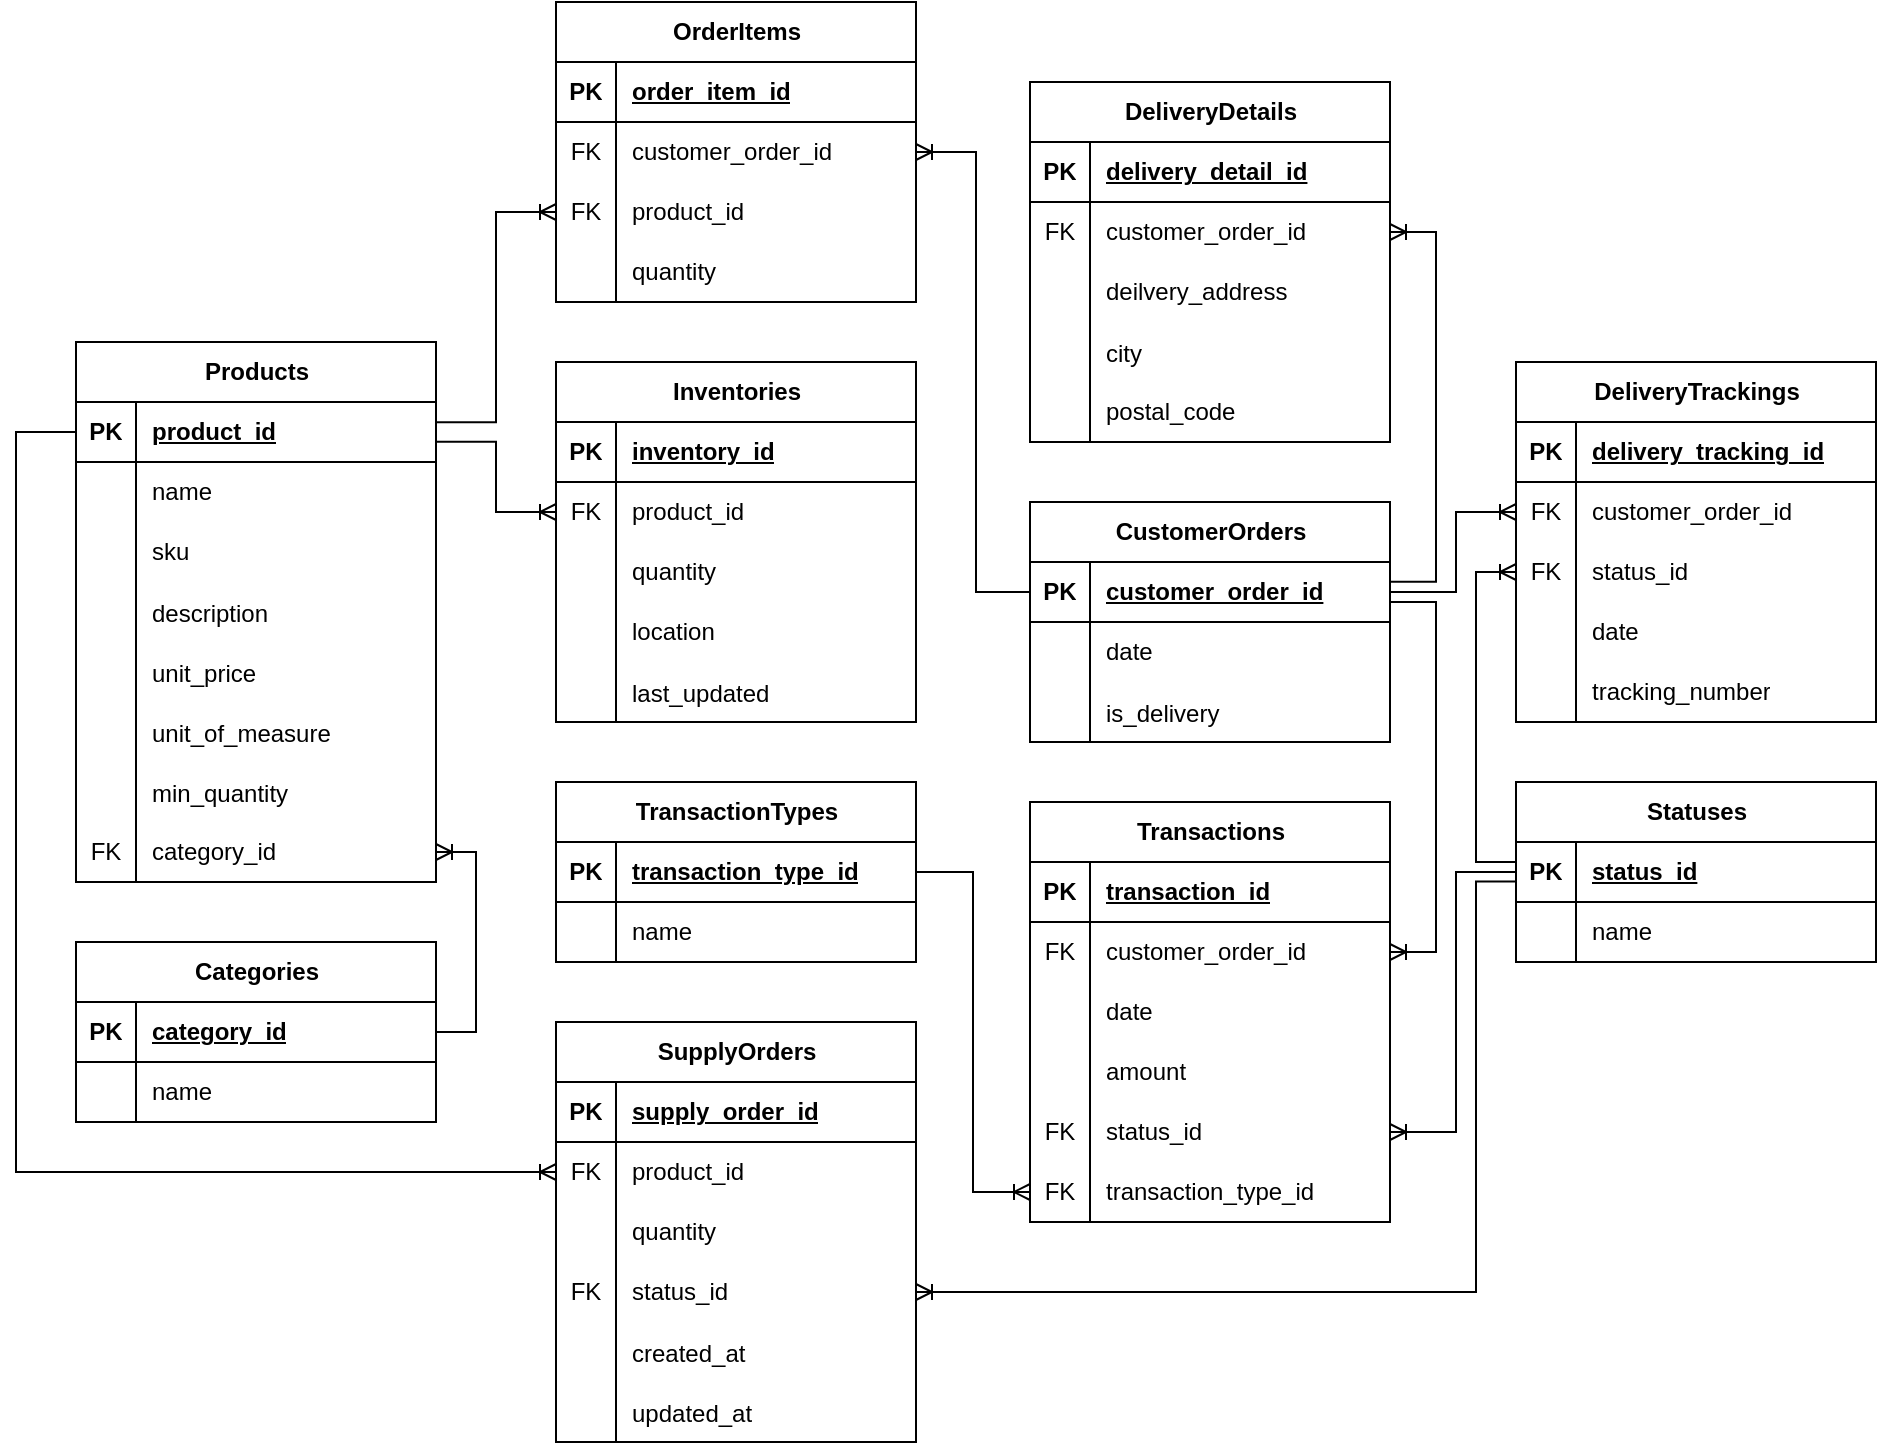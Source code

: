 <mxfile version="24.8.6">
  <diagram name="Страница — 1" id="7Pe5OWd_ct4AButVyzXK">
    <mxGraphModel dx="1674" dy="746" grid="1" gridSize="10" guides="1" tooltips="1" connect="1" arrows="1" fold="1" page="1" pageScale="1" pageWidth="827" pageHeight="1169" math="0" shadow="0">
      <root>
        <mxCell id="0" />
        <mxCell id="1" parent="0" />
        <mxCell id="EuLSuAT7Ra3Qy26YvNXw-1" value="CustomerOrders" style="shape=table;startSize=30;container=1;collapsible=1;childLayout=tableLayout;fixedRows=1;rowLines=0;fontStyle=1;align=center;resizeLast=1;html=1;" vertex="1" parent="1">
          <mxGeometry x="827" y="290" width="180" height="120" as="geometry" />
        </mxCell>
        <mxCell id="EuLSuAT7Ra3Qy26YvNXw-2" value="" style="shape=tableRow;horizontal=0;startSize=0;swimlaneHead=0;swimlaneBody=0;fillColor=none;collapsible=0;dropTarget=0;points=[[0,0.5],[1,0.5]];portConstraint=eastwest;top=0;left=0;right=0;bottom=1;" vertex="1" parent="EuLSuAT7Ra3Qy26YvNXw-1">
          <mxGeometry y="30" width="180" height="30" as="geometry" />
        </mxCell>
        <mxCell id="EuLSuAT7Ra3Qy26YvNXw-3" value="PK" style="shape=partialRectangle;connectable=0;fillColor=none;top=0;left=0;bottom=0;right=0;fontStyle=1;overflow=hidden;whiteSpace=wrap;html=1;" vertex="1" parent="EuLSuAT7Ra3Qy26YvNXw-2">
          <mxGeometry width="30" height="30" as="geometry">
            <mxRectangle width="30" height="30" as="alternateBounds" />
          </mxGeometry>
        </mxCell>
        <mxCell id="EuLSuAT7Ra3Qy26YvNXw-4" value="customer_order_id" style="shape=partialRectangle;connectable=0;fillColor=none;top=0;left=0;bottom=0;right=0;align=left;spacingLeft=6;fontStyle=5;overflow=hidden;whiteSpace=wrap;html=1;" vertex="1" parent="EuLSuAT7Ra3Qy26YvNXw-2">
          <mxGeometry x="30" width="150" height="30" as="geometry">
            <mxRectangle width="150" height="30" as="alternateBounds" />
          </mxGeometry>
        </mxCell>
        <mxCell id="EuLSuAT7Ra3Qy26YvNXw-5" value="" style="shape=tableRow;horizontal=0;startSize=0;swimlaneHead=0;swimlaneBody=0;fillColor=none;collapsible=0;dropTarget=0;points=[[0,0.5],[1,0.5]];portConstraint=eastwest;top=0;left=0;right=0;bottom=0;" vertex="1" parent="EuLSuAT7Ra3Qy26YvNXw-1">
          <mxGeometry y="60" width="180" height="30" as="geometry" />
        </mxCell>
        <mxCell id="EuLSuAT7Ra3Qy26YvNXw-6" value="" style="shape=partialRectangle;connectable=0;fillColor=none;top=0;left=0;bottom=0;right=0;editable=1;overflow=hidden;whiteSpace=wrap;html=1;" vertex="1" parent="EuLSuAT7Ra3Qy26YvNXw-5">
          <mxGeometry width="30" height="30" as="geometry">
            <mxRectangle width="30" height="30" as="alternateBounds" />
          </mxGeometry>
        </mxCell>
        <mxCell id="EuLSuAT7Ra3Qy26YvNXw-7" value="date" style="shape=partialRectangle;connectable=0;fillColor=none;top=0;left=0;bottom=0;right=0;align=left;spacingLeft=6;overflow=hidden;whiteSpace=wrap;html=1;" vertex="1" parent="EuLSuAT7Ra3Qy26YvNXw-5">
          <mxGeometry x="30" width="150" height="30" as="geometry">
            <mxRectangle width="150" height="30" as="alternateBounds" />
          </mxGeometry>
        </mxCell>
        <mxCell id="EuLSuAT7Ra3Qy26YvNXw-8" value="" style="shape=tableRow;horizontal=0;startSize=0;swimlaneHead=0;swimlaneBody=0;fillColor=none;collapsible=0;dropTarget=0;points=[[0,0.5],[1,0.5]];portConstraint=eastwest;top=0;left=0;right=0;bottom=0;" vertex="1" parent="EuLSuAT7Ra3Qy26YvNXw-1">
          <mxGeometry y="90" width="180" height="30" as="geometry" />
        </mxCell>
        <mxCell id="EuLSuAT7Ra3Qy26YvNXw-9" value="" style="shape=partialRectangle;connectable=0;fillColor=none;top=0;left=0;bottom=0;right=0;editable=1;overflow=hidden;" vertex="1" parent="EuLSuAT7Ra3Qy26YvNXw-8">
          <mxGeometry width="30" height="30" as="geometry">
            <mxRectangle width="30" height="30" as="alternateBounds" />
          </mxGeometry>
        </mxCell>
        <mxCell id="EuLSuAT7Ra3Qy26YvNXw-10" value="is_delivery" style="shape=partialRectangle;connectable=0;fillColor=none;top=0;left=0;bottom=0;right=0;align=left;spacingLeft=6;overflow=hidden;" vertex="1" parent="EuLSuAT7Ra3Qy26YvNXw-8">
          <mxGeometry x="30" width="150" height="30" as="geometry">
            <mxRectangle width="150" height="30" as="alternateBounds" />
          </mxGeometry>
        </mxCell>
        <mxCell id="EuLSuAT7Ra3Qy26YvNXw-11" value="OrderItems" style="shape=table;startSize=30;container=1;collapsible=1;childLayout=tableLayout;fixedRows=1;rowLines=0;fontStyle=1;align=center;resizeLast=1;html=1;" vertex="1" parent="1">
          <mxGeometry x="590" y="40" width="180" height="150" as="geometry" />
        </mxCell>
        <mxCell id="EuLSuAT7Ra3Qy26YvNXw-12" value="" style="shape=tableRow;horizontal=0;startSize=0;swimlaneHead=0;swimlaneBody=0;fillColor=none;collapsible=0;dropTarget=0;points=[[0,0.5],[1,0.5]];portConstraint=eastwest;top=0;left=0;right=0;bottom=1;" vertex="1" parent="EuLSuAT7Ra3Qy26YvNXw-11">
          <mxGeometry y="30" width="180" height="30" as="geometry" />
        </mxCell>
        <mxCell id="EuLSuAT7Ra3Qy26YvNXw-13" value="PK" style="shape=partialRectangle;connectable=0;fillColor=none;top=0;left=0;bottom=0;right=0;fontStyle=1;overflow=hidden;whiteSpace=wrap;html=1;" vertex="1" parent="EuLSuAT7Ra3Qy26YvNXw-12">
          <mxGeometry width="30" height="30" as="geometry">
            <mxRectangle width="30" height="30" as="alternateBounds" />
          </mxGeometry>
        </mxCell>
        <mxCell id="EuLSuAT7Ra3Qy26YvNXw-14" value="order_item_id" style="shape=partialRectangle;connectable=0;fillColor=none;top=0;left=0;bottom=0;right=0;align=left;spacingLeft=6;fontStyle=5;overflow=hidden;whiteSpace=wrap;html=1;" vertex="1" parent="EuLSuAT7Ra3Qy26YvNXw-12">
          <mxGeometry x="30" width="150" height="30" as="geometry">
            <mxRectangle width="150" height="30" as="alternateBounds" />
          </mxGeometry>
        </mxCell>
        <mxCell id="EuLSuAT7Ra3Qy26YvNXw-15" value="" style="shape=tableRow;horizontal=0;startSize=0;swimlaneHead=0;swimlaneBody=0;fillColor=none;collapsible=0;dropTarget=0;points=[[0,0.5],[1,0.5]];portConstraint=eastwest;top=0;left=0;right=0;bottom=0;" vertex="1" parent="EuLSuAT7Ra3Qy26YvNXw-11">
          <mxGeometry y="60" width="180" height="30" as="geometry" />
        </mxCell>
        <mxCell id="EuLSuAT7Ra3Qy26YvNXw-16" value="FK" style="shape=partialRectangle;connectable=0;fillColor=none;top=0;left=0;bottom=0;right=0;fontStyle=0;overflow=hidden;whiteSpace=wrap;html=1;" vertex="1" parent="EuLSuAT7Ra3Qy26YvNXw-15">
          <mxGeometry width="30" height="30" as="geometry">
            <mxRectangle width="30" height="30" as="alternateBounds" />
          </mxGeometry>
        </mxCell>
        <mxCell id="EuLSuAT7Ra3Qy26YvNXw-17" value="customer_order_id" style="shape=partialRectangle;connectable=0;fillColor=none;top=0;left=0;bottom=0;right=0;align=left;spacingLeft=6;fontStyle=0;overflow=hidden;whiteSpace=wrap;html=1;" vertex="1" parent="EuLSuAT7Ra3Qy26YvNXw-15">
          <mxGeometry x="30" width="150" height="30" as="geometry">
            <mxRectangle width="150" height="30" as="alternateBounds" />
          </mxGeometry>
        </mxCell>
        <mxCell id="EuLSuAT7Ra3Qy26YvNXw-18" value="" style="shape=tableRow;horizontal=0;startSize=0;swimlaneHead=0;swimlaneBody=0;fillColor=none;collapsible=0;dropTarget=0;points=[[0,0.5],[1,0.5]];portConstraint=eastwest;top=0;left=0;right=0;bottom=0;" vertex="1" parent="EuLSuAT7Ra3Qy26YvNXw-11">
          <mxGeometry y="90" width="180" height="30" as="geometry" />
        </mxCell>
        <mxCell id="EuLSuAT7Ra3Qy26YvNXw-19" value="FK" style="shape=partialRectangle;connectable=0;fillColor=none;top=0;left=0;bottom=0;right=0;fontStyle=0;overflow=hidden;whiteSpace=wrap;html=1;" vertex="1" parent="EuLSuAT7Ra3Qy26YvNXw-18">
          <mxGeometry width="30" height="30" as="geometry">
            <mxRectangle width="30" height="30" as="alternateBounds" />
          </mxGeometry>
        </mxCell>
        <mxCell id="EuLSuAT7Ra3Qy26YvNXw-20" value="product_id" style="shape=partialRectangle;connectable=0;fillColor=none;top=0;left=0;bottom=0;right=0;align=left;spacingLeft=6;fontStyle=0;overflow=hidden;whiteSpace=wrap;html=1;" vertex="1" parent="EuLSuAT7Ra3Qy26YvNXw-18">
          <mxGeometry x="30" width="150" height="30" as="geometry">
            <mxRectangle width="150" height="30" as="alternateBounds" />
          </mxGeometry>
        </mxCell>
        <mxCell id="EuLSuAT7Ra3Qy26YvNXw-21" value="" style="shape=tableRow;horizontal=0;startSize=0;swimlaneHead=0;swimlaneBody=0;fillColor=none;collapsible=0;dropTarget=0;points=[[0,0.5],[1,0.5]];portConstraint=eastwest;top=0;left=0;right=0;bottom=0;" vertex="1" parent="EuLSuAT7Ra3Qy26YvNXw-11">
          <mxGeometry y="120" width="180" height="30" as="geometry" />
        </mxCell>
        <mxCell id="EuLSuAT7Ra3Qy26YvNXw-22" value="" style="shape=partialRectangle;connectable=0;fillColor=none;top=0;left=0;bottom=0;right=0;editable=1;overflow=hidden;whiteSpace=wrap;html=1;" vertex="1" parent="EuLSuAT7Ra3Qy26YvNXw-21">
          <mxGeometry width="30" height="30" as="geometry">
            <mxRectangle width="30" height="30" as="alternateBounds" />
          </mxGeometry>
        </mxCell>
        <mxCell id="EuLSuAT7Ra3Qy26YvNXw-23" value="quantity" style="shape=partialRectangle;connectable=0;fillColor=none;top=0;left=0;bottom=0;right=0;align=left;spacingLeft=6;overflow=hidden;whiteSpace=wrap;html=1;" vertex="1" parent="EuLSuAT7Ra3Qy26YvNXw-21">
          <mxGeometry x="30" width="150" height="30" as="geometry">
            <mxRectangle width="150" height="30" as="alternateBounds" />
          </mxGeometry>
        </mxCell>
        <mxCell id="EuLSuAT7Ra3Qy26YvNXw-24" value="" style="edgeStyle=orthogonalEdgeStyle;fontSize=12;html=1;endArrow=ERoneToMany;rounded=0;entryX=1;entryY=0.5;entryDx=0;entryDy=0;exitX=0;exitY=0.5;exitDx=0;exitDy=0;" edge="1" parent="1" source="EuLSuAT7Ra3Qy26YvNXw-2" target="EuLSuAT7Ra3Qy26YvNXw-15">
          <mxGeometry width="100" height="100" relative="1" as="geometry">
            <mxPoint x="850" y="430" as="sourcePoint" />
            <mxPoint x="950" y="330" as="targetPoint" />
            <Array as="points">
              <mxPoint x="800" y="335" />
              <mxPoint x="800" y="115" />
            </Array>
          </mxGeometry>
        </mxCell>
        <mxCell id="EuLSuAT7Ra3Qy26YvNXw-25" value="Transactions" style="shape=table;startSize=30;container=1;collapsible=1;childLayout=tableLayout;fixedRows=1;rowLines=0;fontStyle=1;align=center;resizeLast=1;html=1;" vertex="1" parent="1">
          <mxGeometry x="827" y="440" width="180" height="210" as="geometry" />
        </mxCell>
        <mxCell id="EuLSuAT7Ra3Qy26YvNXw-26" value="" style="shape=tableRow;horizontal=0;startSize=0;swimlaneHead=0;swimlaneBody=0;fillColor=none;collapsible=0;dropTarget=0;points=[[0,0.5],[1,0.5]];portConstraint=eastwest;top=0;left=0;right=0;bottom=1;" vertex="1" parent="EuLSuAT7Ra3Qy26YvNXw-25">
          <mxGeometry y="30" width="180" height="30" as="geometry" />
        </mxCell>
        <mxCell id="EuLSuAT7Ra3Qy26YvNXw-27" value="PK" style="shape=partialRectangle;connectable=0;fillColor=none;top=0;left=0;bottom=0;right=0;fontStyle=1;overflow=hidden;whiteSpace=wrap;html=1;" vertex="1" parent="EuLSuAT7Ra3Qy26YvNXw-26">
          <mxGeometry width="30" height="30" as="geometry">
            <mxRectangle width="30" height="30" as="alternateBounds" />
          </mxGeometry>
        </mxCell>
        <mxCell id="EuLSuAT7Ra3Qy26YvNXw-28" value="transaction_id" style="shape=partialRectangle;connectable=0;fillColor=none;top=0;left=0;bottom=0;right=0;align=left;spacingLeft=6;fontStyle=5;overflow=hidden;whiteSpace=wrap;html=1;" vertex="1" parent="EuLSuAT7Ra3Qy26YvNXw-26">
          <mxGeometry x="30" width="150" height="30" as="geometry">
            <mxRectangle width="150" height="30" as="alternateBounds" />
          </mxGeometry>
        </mxCell>
        <mxCell id="EuLSuAT7Ra3Qy26YvNXw-29" value="" style="shape=tableRow;horizontal=0;startSize=0;swimlaneHead=0;swimlaneBody=0;fillColor=none;collapsible=0;dropTarget=0;points=[[0,0.5],[1,0.5]];portConstraint=eastwest;top=0;left=0;right=0;bottom=0;" vertex="1" parent="EuLSuAT7Ra3Qy26YvNXw-25">
          <mxGeometry y="60" width="180" height="30" as="geometry" />
        </mxCell>
        <mxCell id="EuLSuAT7Ra3Qy26YvNXw-30" value="FK" style="shape=partialRectangle;connectable=0;fillColor=none;top=0;left=0;bottom=0;right=0;fontStyle=0;overflow=hidden;whiteSpace=wrap;html=1;" vertex="1" parent="EuLSuAT7Ra3Qy26YvNXw-29">
          <mxGeometry width="30" height="30" as="geometry">
            <mxRectangle width="30" height="30" as="alternateBounds" />
          </mxGeometry>
        </mxCell>
        <mxCell id="EuLSuAT7Ra3Qy26YvNXw-31" value="customer_order_id" style="shape=partialRectangle;connectable=0;fillColor=none;top=0;left=0;bottom=0;right=0;align=left;spacingLeft=6;fontStyle=0;overflow=hidden;whiteSpace=wrap;html=1;" vertex="1" parent="EuLSuAT7Ra3Qy26YvNXw-29">
          <mxGeometry x="30" width="150" height="30" as="geometry">
            <mxRectangle width="150" height="30" as="alternateBounds" />
          </mxGeometry>
        </mxCell>
        <mxCell id="EuLSuAT7Ra3Qy26YvNXw-32" value="" style="shape=tableRow;horizontal=0;startSize=0;swimlaneHead=0;swimlaneBody=0;fillColor=none;collapsible=0;dropTarget=0;points=[[0,0.5],[1,0.5]];portConstraint=eastwest;top=0;left=0;right=0;bottom=0;" vertex="1" parent="EuLSuAT7Ra3Qy26YvNXw-25">
          <mxGeometry y="90" width="180" height="30" as="geometry" />
        </mxCell>
        <mxCell id="EuLSuAT7Ra3Qy26YvNXw-33" value="" style="shape=partialRectangle;connectable=0;fillColor=none;top=0;left=0;bottom=0;right=0;editable=1;overflow=hidden;whiteSpace=wrap;html=1;" vertex="1" parent="EuLSuAT7Ra3Qy26YvNXw-32">
          <mxGeometry width="30" height="30" as="geometry">
            <mxRectangle width="30" height="30" as="alternateBounds" />
          </mxGeometry>
        </mxCell>
        <mxCell id="EuLSuAT7Ra3Qy26YvNXw-34" value="date" style="shape=partialRectangle;connectable=0;fillColor=none;top=0;left=0;bottom=0;right=0;align=left;spacingLeft=6;overflow=hidden;whiteSpace=wrap;html=1;" vertex="1" parent="EuLSuAT7Ra3Qy26YvNXw-32">
          <mxGeometry x="30" width="150" height="30" as="geometry">
            <mxRectangle width="150" height="30" as="alternateBounds" />
          </mxGeometry>
        </mxCell>
        <mxCell id="EuLSuAT7Ra3Qy26YvNXw-35" value="" style="shape=tableRow;horizontal=0;startSize=0;swimlaneHead=0;swimlaneBody=0;fillColor=none;collapsible=0;dropTarget=0;points=[[0,0.5],[1,0.5]];portConstraint=eastwest;top=0;left=0;right=0;bottom=0;" vertex="1" parent="EuLSuAT7Ra3Qy26YvNXw-25">
          <mxGeometry y="120" width="180" height="30" as="geometry" />
        </mxCell>
        <mxCell id="EuLSuAT7Ra3Qy26YvNXw-36" value="" style="shape=partialRectangle;connectable=0;fillColor=none;top=0;left=0;bottom=0;right=0;editable=1;overflow=hidden;whiteSpace=wrap;html=1;" vertex="1" parent="EuLSuAT7Ra3Qy26YvNXw-35">
          <mxGeometry width="30" height="30" as="geometry">
            <mxRectangle width="30" height="30" as="alternateBounds" />
          </mxGeometry>
        </mxCell>
        <mxCell id="EuLSuAT7Ra3Qy26YvNXw-37" value="amount" style="shape=partialRectangle;connectable=0;fillColor=none;top=0;left=0;bottom=0;right=0;align=left;spacingLeft=6;overflow=hidden;whiteSpace=wrap;html=1;" vertex="1" parent="EuLSuAT7Ra3Qy26YvNXw-35">
          <mxGeometry x="30" width="150" height="30" as="geometry">
            <mxRectangle width="150" height="30" as="alternateBounds" />
          </mxGeometry>
        </mxCell>
        <mxCell id="EuLSuAT7Ra3Qy26YvNXw-38" value="" style="shape=tableRow;horizontal=0;startSize=0;swimlaneHead=0;swimlaneBody=0;fillColor=none;collapsible=0;dropTarget=0;points=[[0,0.5],[1,0.5]];portConstraint=eastwest;top=0;left=0;right=0;bottom=0;" vertex="1" parent="EuLSuAT7Ra3Qy26YvNXw-25">
          <mxGeometry y="150" width="180" height="30" as="geometry" />
        </mxCell>
        <mxCell id="EuLSuAT7Ra3Qy26YvNXw-39" value="FK" style="shape=partialRectangle;connectable=0;fillColor=none;top=0;left=0;bottom=0;right=0;fontStyle=0;overflow=hidden;whiteSpace=wrap;html=1;" vertex="1" parent="EuLSuAT7Ra3Qy26YvNXw-38">
          <mxGeometry width="30" height="30" as="geometry">
            <mxRectangle width="30" height="30" as="alternateBounds" />
          </mxGeometry>
        </mxCell>
        <mxCell id="EuLSuAT7Ra3Qy26YvNXw-40" value="status_id" style="shape=partialRectangle;connectable=0;fillColor=none;top=0;left=0;bottom=0;right=0;align=left;spacingLeft=6;fontStyle=0;overflow=hidden;whiteSpace=wrap;html=1;" vertex="1" parent="EuLSuAT7Ra3Qy26YvNXw-38">
          <mxGeometry x="30" width="150" height="30" as="geometry">
            <mxRectangle width="150" height="30" as="alternateBounds" />
          </mxGeometry>
        </mxCell>
        <mxCell id="EuLSuAT7Ra3Qy26YvNXw-41" value="" style="shape=tableRow;horizontal=0;startSize=0;swimlaneHead=0;swimlaneBody=0;fillColor=none;collapsible=0;dropTarget=0;points=[[0,0.5],[1,0.5]];portConstraint=eastwest;top=0;left=0;right=0;bottom=0;" vertex="1" parent="EuLSuAT7Ra3Qy26YvNXw-25">
          <mxGeometry y="180" width="180" height="30" as="geometry" />
        </mxCell>
        <mxCell id="EuLSuAT7Ra3Qy26YvNXw-42" value="FK" style="shape=partialRectangle;connectable=0;fillColor=none;top=0;left=0;bottom=0;right=0;fontStyle=0;overflow=hidden;whiteSpace=wrap;html=1;" vertex="1" parent="EuLSuAT7Ra3Qy26YvNXw-41">
          <mxGeometry width="30" height="30" as="geometry">
            <mxRectangle width="30" height="30" as="alternateBounds" />
          </mxGeometry>
        </mxCell>
        <mxCell id="EuLSuAT7Ra3Qy26YvNXw-43" value="transaction_type_id" style="shape=partialRectangle;connectable=0;fillColor=none;top=0;left=0;bottom=0;right=0;align=left;spacingLeft=6;fontStyle=0;overflow=hidden;whiteSpace=wrap;html=1;" vertex="1" parent="EuLSuAT7Ra3Qy26YvNXw-41">
          <mxGeometry x="30" width="150" height="30" as="geometry">
            <mxRectangle width="150" height="30" as="alternateBounds" />
          </mxGeometry>
        </mxCell>
        <mxCell id="EuLSuAT7Ra3Qy26YvNXw-44" value="" style="edgeStyle=orthogonalEdgeStyle;fontSize=12;html=1;endArrow=ERoneToMany;rounded=0;entryX=1;entryY=0.5;entryDx=0;entryDy=0;" edge="1" parent="1" target="EuLSuAT7Ra3Qy26YvNXw-29">
          <mxGeometry width="100" height="100" relative="1" as="geometry">
            <mxPoint x="1007" y="340" as="sourcePoint" />
            <mxPoint x="1160" y="410" as="targetPoint" />
            <Array as="points">
              <mxPoint x="1030" y="340" />
              <mxPoint x="1030" y="515" />
            </Array>
          </mxGeometry>
        </mxCell>
        <mxCell id="EuLSuAT7Ra3Qy26YvNXw-45" value="DeliveryTrackings" style="shape=table;startSize=30;container=1;collapsible=1;childLayout=tableLayout;fixedRows=1;rowLines=0;fontStyle=1;align=center;resizeLast=1;html=1;" vertex="1" parent="1">
          <mxGeometry x="1070" y="220" width="180" height="180" as="geometry" />
        </mxCell>
        <mxCell id="EuLSuAT7Ra3Qy26YvNXw-46" value="" style="shape=tableRow;horizontal=0;startSize=0;swimlaneHead=0;swimlaneBody=0;fillColor=none;collapsible=0;dropTarget=0;points=[[0,0.5],[1,0.5]];portConstraint=eastwest;top=0;left=0;right=0;bottom=1;" vertex="1" parent="EuLSuAT7Ra3Qy26YvNXw-45">
          <mxGeometry y="30" width="180" height="30" as="geometry" />
        </mxCell>
        <mxCell id="EuLSuAT7Ra3Qy26YvNXw-47" value="PK" style="shape=partialRectangle;connectable=0;fillColor=none;top=0;left=0;bottom=0;right=0;fontStyle=1;overflow=hidden;whiteSpace=wrap;html=1;" vertex="1" parent="EuLSuAT7Ra3Qy26YvNXw-46">
          <mxGeometry width="30" height="30" as="geometry">
            <mxRectangle width="30" height="30" as="alternateBounds" />
          </mxGeometry>
        </mxCell>
        <mxCell id="EuLSuAT7Ra3Qy26YvNXw-48" value="delivery_tracking_id" style="shape=partialRectangle;connectable=0;fillColor=none;top=0;left=0;bottom=0;right=0;align=left;spacingLeft=6;fontStyle=5;overflow=hidden;whiteSpace=wrap;html=1;" vertex="1" parent="EuLSuAT7Ra3Qy26YvNXw-46">
          <mxGeometry x="30" width="150" height="30" as="geometry">
            <mxRectangle width="150" height="30" as="alternateBounds" />
          </mxGeometry>
        </mxCell>
        <mxCell id="EuLSuAT7Ra3Qy26YvNXw-49" value="" style="shape=tableRow;horizontal=0;startSize=0;swimlaneHead=0;swimlaneBody=0;fillColor=none;collapsible=0;dropTarget=0;points=[[0,0.5],[1,0.5]];portConstraint=eastwest;top=0;left=0;right=0;bottom=0;" vertex="1" parent="EuLSuAT7Ra3Qy26YvNXw-45">
          <mxGeometry y="60" width="180" height="30" as="geometry" />
        </mxCell>
        <mxCell id="EuLSuAT7Ra3Qy26YvNXw-50" value="FK" style="shape=partialRectangle;connectable=0;fillColor=none;top=0;left=0;bottom=0;right=0;fontStyle=0;overflow=hidden;whiteSpace=wrap;html=1;" vertex="1" parent="EuLSuAT7Ra3Qy26YvNXw-49">
          <mxGeometry width="30" height="30" as="geometry">
            <mxRectangle width="30" height="30" as="alternateBounds" />
          </mxGeometry>
        </mxCell>
        <mxCell id="EuLSuAT7Ra3Qy26YvNXw-51" value="customer_order_id" style="shape=partialRectangle;connectable=0;fillColor=none;top=0;left=0;bottom=0;right=0;align=left;spacingLeft=6;fontStyle=0;overflow=hidden;whiteSpace=wrap;html=1;" vertex="1" parent="EuLSuAT7Ra3Qy26YvNXw-49">
          <mxGeometry x="30" width="150" height="30" as="geometry">
            <mxRectangle width="150" height="30" as="alternateBounds" />
          </mxGeometry>
        </mxCell>
        <mxCell id="EuLSuAT7Ra3Qy26YvNXw-52" value="" style="shape=tableRow;horizontal=0;startSize=0;swimlaneHead=0;swimlaneBody=0;fillColor=none;collapsible=0;dropTarget=0;points=[[0,0.5],[1,0.5]];portConstraint=eastwest;top=0;left=0;right=0;bottom=0;" vertex="1" parent="EuLSuAT7Ra3Qy26YvNXw-45">
          <mxGeometry y="90" width="180" height="30" as="geometry" />
        </mxCell>
        <mxCell id="EuLSuAT7Ra3Qy26YvNXw-53" value="FK" style="shape=partialRectangle;connectable=0;fillColor=none;top=0;left=0;bottom=0;right=0;fontStyle=0;overflow=hidden;whiteSpace=wrap;html=1;" vertex="1" parent="EuLSuAT7Ra3Qy26YvNXw-52">
          <mxGeometry width="30" height="30" as="geometry">
            <mxRectangle width="30" height="30" as="alternateBounds" />
          </mxGeometry>
        </mxCell>
        <mxCell id="EuLSuAT7Ra3Qy26YvNXw-54" value="status_id" style="shape=partialRectangle;connectable=0;fillColor=none;top=0;left=0;bottom=0;right=0;align=left;spacingLeft=6;fontStyle=0;overflow=hidden;whiteSpace=wrap;html=1;" vertex="1" parent="EuLSuAT7Ra3Qy26YvNXw-52">
          <mxGeometry x="30" width="150" height="30" as="geometry">
            <mxRectangle width="150" height="30" as="alternateBounds" />
          </mxGeometry>
        </mxCell>
        <mxCell id="EuLSuAT7Ra3Qy26YvNXw-55" value="" style="shape=tableRow;horizontal=0;startSize=0;swimlaneHead=0;swimlaneBody=0;fillColor=none;collapsible=0;dropTarget=0;points=[[0,0.5],[1,0.5]];portConstraint=eastwest;top=0;left=0;right=0;bottom=0;" vertex="1" parent="EuLSuAT7Ra3Qy26YvNXw-45">
          <mxGeometry y="120" width="180" height="30" as="geometry" />
        </mxCell>
        <mxCell id="EuLSuAT7Ra3Qy26YvNXw-56" value="" style="shape=partialRectangle;connectable=0;fillColor=none;top=0;left=0;bottom=0;right=0;editable=1;overflow=hidden;whiteSpace=wrap;html=1;" vertex="1" parent="EuLSuAT7Ra3Qy26YvNXw-55">
          <mxGeometry width="30" height="30" as="geometry">
            <mxRectangle width="30" height="30" as="alternateBounds" />
          </mxGeometry>
        </mxCell>
        <mxCell id="EuLSuAT7Ra3Qy26YvNXw-57" value="date" style="shape=partialRectangle;connectable=0;fillColor=none;top=0;left=0;bottom=0;right=0;align=left;spacingLeft=6;overflow=hidden;whiteSpace=wrap;html=1;" vertex="1" parent="EuLSuAT7Ra3Qy26YvNXw-55">
          <mxGeometry x="30" width="150" height="30" as="geometry">
            <mxRectangle width="150" height="30" as="alternateBounds" />
          </mxGeometry>
        </mxCell>
        <mxCell id="EuLSuAT7Ra3Qy26YvNXw-58" value="" style="shape=tableRow;horizontal=0;startSize=0;swimlaneHead=0;swimlaneBody=0;fillColor=none;collapsible=0;dropTarget=0;points=[[0,0.5],[1,0.5]];portConstraint=eastwest;top=0;left=0;right=0;bottom=0;" vertex="1" parent="EuLSuAT7Ra3Qy26YvNXw-45">
          <mxGeometry y="150" width="180" height="30" as="geometry" />
        </mxCell>
        <mxCell id="EuLSuAT7Ra3Qy26YvNXw-59" value="" style="shape=partialRectangle;connectable=0;fillColor=none;top=0;left=0;bottom=0;right=0;editable=1;overflow=hidden;whiteSpace=wrap;html=1;" vertex="1" parent="EuLSuAT7Ra3Qy26YvNXw-58">
          <mxGeometry width="30" height="30" as="geometry">
            <mxRectangle width="30" height="30" as="alternateBounds" />
          </mxGeometry>
        </mxCell>
        <mxCell id="EuLSuAT7Ra3Qy26YvNXw-60" value="tracking_number" style="shape=partialRectangle;connectable=0;fillColor=none;top=0;left=0;bottom=0;right=0;align=left;spacingLeft=6;overflow=hidden;whiteSpace=wrap;html=1;" vertex="1" parent="EuLSuAT7Ra3Qy26YvNXw-58">
          <mxGeometry x="30" width="150" height="30" as="geometry">
            <mxRectangle width="150" height="30" as="alternateBounds" />
          </mxGeometry>
        </mxCell>
        <mxCell id="EuLSuAT7Ra3Qy26YvNXw-61" value="DeliveryDetails" style="shape=table;startSize=30;container=1;collapsible=1;childLayout=tableLayout;fixedRows=1;rowLines=0;fontStyle=1;align=center;resizeLast=1;html=1;" vertex="1" parent="1">
          <mxGeometry x="827" y="80" width="180" height="180" as="geometry" />
        </mxCell>
        <mxCell id="EuLSuAT7Ra3Qy26YvNXw-62" value="" style="shape=tableRow;horizontal=0;startSize=0;swimlaneHead=0;swimlaneBody=0;fillColor=none;collapsible=0;dropTarget=0;points=[[0,0.5],[1,0.5]];portConstraint=eastwest;top=0;left=0;right=0;bottom=1;" vertex="1" parent="EuLSuAT7Ra3Qy26YvNXw-61">
          <mxGeometry y="30" width="180" height="30" as="geometry" />
        </mxCell>
        <mxCell id="EuLSuAT7Ra3Qy26YvNXw-63" value="PK" style="shape=partialRectangle;connectable=0;fillColor=none;top=0;left=0;bottom=0;right=0;fontStyle=1;overflow=hidden;whiteSpace=wrap;html=1;" vertex="1" parent="EuLSuAT7Ra3Qy26YvNXw-62">
          <mxGeometry width="30" height="30" as="geometry">
            <mxRectangle width="30" height="30" as="alternateBounds" />
          </mxGeometry>
        </mxCell>
        <mxCell id="EuLSuAT7Ra3Qy26YvNXw-64" value="delivery_detail_id" style="shape=partialRectangle;connectable=0;fillColor=none;top=0;left=0;bottom=0;right=0;align=left;spacingLeft=6;fontStyle=5;overflow=hidden;whiteSpace=wrap;html=1;" vertex="1" parent="EuLSuAT7Ra3Qy26YvNXw-62">
          <mxGeometry x="30" width="150" height="30" as="geometry">
            <mxRectangle width="150" height="30" as="alternateBounds" />
          </mxGeometry>
        </mxCell>
        <mxCell id="EuLSuAT7Ra3Qy26YvNXw-65" value="" style="shape=tableRow;horizontal=0;startSize=0;swimlaneHead=0;swimlaneBody=0;fillColor=none;collapsible=0;dropTarget=0;points=[[0,0.5],[1,0.5]];portConstraint=eastwest;top=0;left=0;right=0;bottom=0;" vertex="1" parent="EuLSuAT7Ra3Qy26YvNXw-61">
          <mxGeometry y="60" width="180" height="30" as="geometry" />
        </mxCell>
        <mxCell id="EuLSuAT7Ra3Qy26YvNXw-66" value="FK" style="shape=partialRectangle;connectable=0;fillColor=none;top=0;left=0;bottom=0;right=0;fontStyle=0;overflow=hidden;whiteSpace=wrap;html=1;" vertex="1" parent="EuLSuAT7Ra3Qy26YvNXw-65">
          <mxGeometry width="30" height="30" as="geometry">
            <mxRectangle width="30" height="30" as="alternateBounds" />
          </mxGeometry>
        </mxCell>
        <mxCell id="EuLSuAT7Ra3Qy26YvNXw-67" value="customer_order_id" style="shape=partialRectangle;connectable=0;fillColor=none;top=0;left=0;bottom=0;right=0;align=left;spacingLeft=6;fontStyle=0;overflow=hidden;whiteSpace=wrap;html=1;" vertex="1" parent="EuLSuAT7Ra3Qy26YvNXw-65">
          <mxGeometry x="30" width="150" height="30" as="geometry">
            <mxRectangle width="150" height="30" as="alternateBounds" />
          </mxGeometry>
        </mxCell>
        <mxCell id="EuLSuAT7Ra3Qy26YvNXw-68" value="" style="shape=tableRow;horizontal=0;startSize=0;swimlaneHead=0;swimlaneBody=0;fillColor=none;collapsible=0;dropTarget=0;points=[[0,0.5],[1,0.5]];portConstraint=eastwest;top=0;left=0;right=0;bottom=0;" vertex="1" parent="EuLSuAT7Ra3Qy26YvNXw-61">
          <mxGeometry y="90" width="180" height="30" as="geometry" />
        </mxCell>
        <mxCell id="EuLSuAT7Ra3Qy26YvNXw-69" value="" style="shape=partialRectangle;connectable=0;fillColor=none;top=0;left=0;bottom=0;right=0;editable=1;overflow=hidden;whiteSpace=wrap;html=1;" vertex="1" parent="EuLSuAT7Ra3Qy26YvNXw-68">
          <mxGeometry width="30" height="30" as="geometry">
            <mxRectangle width="30" height="30" as="alternateBounds" />
          </mxGeometry>
        </mxCell>
        <mxCell id="EuLSuAT7Ra3Qy26YvNXw-70" value="deilvery_address" style="shape=partialRectangle;connectable=0;fillColor=none;top=0;left=0;bottom=0;right=0;align=left;spacingLeft=6;overflow=hidden;whiteSpace=wrap;html=1;" vertex="1" parent="EuLSuAT7Ra3Qy26YvNXw-68">
          <mxGeometry x="30" width="150" height="30" as="geometry">
            <mxRectangle width="150" height="30" as="alternateBounds" />
          </mxGeometry>
        </mxCell>
        <mxCell id="EuLSuAT7Ra3Qy26YvNXw-71" value="" style="shape=tableRow;horizontal=0;startSize=0;swimlaneHead=0;swimlaneBody=0;fillColor=none;collapsible=0;dropTarget=0;points=[[0,0.5],[1,0.5]];portConstraint=eastwest;top=0;left=0;right=0;bottom=0;" vertex="1" parent="EuLSuAT7Ra3Qy26YvNXw-61">
          <mxGeometry y="120" width="180" height="30" as="geometry" />
        </mxCell>
        <mxCell id="EuLSuAT7Ra3Qy26YvNXw-72" value="" style="shape=partialRectangle;connectable=0;fillColor=none;top=0;left=0;bottom=0;right=0;editable=1;overflow=hidden;" vertex="1" parent="EuLSuAT7Ra3Qy26YvNXw-71">
          <mxGeometry width="30" height="30" as="geometry">
            <mxRectangle width="30" height="30" as="alternateBounds" />
          </mxGeometry>
        </mxCell>
        <mxCell id="EuLSuAT7Ra3Qy26YvNXw-73" value="city" style="shape=partialRectangle;connectable=0;fillColor=none;top=0;left=0;bottom=0;right=0;align=left;spacingLeft=6;overflow=hidden;" vertex="1" parent="EuLSuAT7Ra3Qy26YvNXw-71">
          <mxGeometry x="30" width="150" height="30" as="geometry">
            <mxRectangle width="150" height="30" as="alternateBounds" />
          </mxGeometry>
        </mxCell>
        <mxCell id="EuLSuAT7Ra3Qy26YvNXw-74" value="" style="shape=tableRow;horizontal=0;startSize=0;swimlaneHead=0;swimlaneBody=0;fillColor=none;collapsible=0;dropTarget=0;points=[[0,0.5],[1,0.5]];portConstraint=eastwest;top=0;left=0;right=0;bottom=0;" vertex="1" parent="EuLSuAT7Ra3Qy26YvNXw-61">
          <mxGeometry y="150" width="180" height="30" as="geometry" />
        </mxCell>
        <mxCell id="EuLSuAT7Ra3Qy26YvNXw-75" value="" style="shape=partialRectangle;connectable=0;fillColor=none;top=0;left=0;bottom=0;right=0;editable=1;overflow=hidden;whiteSpace=wrap;html=1;" vertex="1" parent="EuLSuAT7Ra3Qy26YvNXw-74">
          <mxGeometry width="30" height="30" as="geometry">
            <mxRectangle width="30" height="30" as="alternateBounds" />
          </mxGeometry>
        </mxCell>
        <mxCell id="EuLSuAT7Ra3Qy26YvNXw-76" value="postal_code" style="shape=partialRectangle;connectable=0;fillColor=none;top=0;left=0;bottom=0;right=0;align=left;spacingLeft=6;overflow=hidden;whiteSpace=wrap;html=1;" vertex="1" parent="EuLSuAT7Ra3Qy26YvNXw-74">
          <mxGeometry x="30" width="150" height="30" as="geometry">
            <mxRectangle width="150" height="30" as="alternateBounds" />
          </mxGeometry>
        </mxCell>
        <mxCell id="EuLSuAT7Ra3Qy26YvNXw-77" value="" style="edgeStyle=orthogonalEdgeStyle;fontSize=12;html=1;endArrow=ERoneToMany;rounded=0;entryX=1;entryY=0.5;entryDx=0;entryDy=0;exitX=1;exitY=0.33;exitDx=0;exitDy=0;exitPerimeter=0;" edge="1" parent="1" source="EuLSuAT7Ra3Qy26YvNXw-2" target="EuLSuAT7Ra3Qy26YvNXw-65">
          <mxGeometry width="100" height="100" relative="1" as="geometry">
            <mxPoint x="1010" y="330" as="sourcePoint" />
            <mxPoint x="1240" y="100" as="targetPoint" />
            <Array as="points">
              <mxPoint x="1030" y="330" />
              <mxPoint x="1030" y="155" />
            </Array>
          </mxGeometry>
        </mxCell>
        <mxCell id="EuLSuAT7Ra3Qy26YvNXw-78" value="SupplyOrders" style="shape=table;startSize=30;container=1;collapsible=1;childLayout=tableLayout;fixedRows=1;rowLines=0;fontStyle=1;align=center;resizeLast=1;html=1;" vertex="1" parent="1">
          <mxGeometry x="590" y="550" width="180" height="210" as="geometry" />
        </mxCell>
        <mxCell id="EuLSuAT7Ra3Qy26YvNXw-79" value="" style="shape=tableRow;horizontal=0;startSize=0;swimlaneHead=0;swimlaneBody=0;fillColor=none;collapsible=0;dropTarget=0;points=[[0,0.5],[1,0.5]];portConstraint=eastwest;top=0;left=0;right=0;bottom=1;" vertex="1" parent="EuLSuAT7Ra3Qy26YvNXw-78">
          <mxGeometry y="30" width="180" height="30" as="geometry" />
        </mxCell>
        <mxCell id="EuLSuAT7Ra3Qy26YvNXw-80" value="PK" style="shape=partialRectangle;connectable=0;fillColor=none;top=0;left=0;bottom=0;right=0;fontStyle=1;overflow=hidden;whiteSpace=wrap;html=1;" vertex="1" parent="EuLSuAT7Ra3Qy26YvNXw-79">
          <mxGeometry width="30" height="30" as="geometry">
            <mxRectangle width="30" height="30" as="alternateBounds" />
          </mxGeometry>
        </mxCell>
        <mxCell id="EuLSuAT7Ra3Qy26YvNXw-81" value="supply_order_id" style="shape=partialRectangle;connectable=0;fillColor=none;top=0;left=0;bottom=0;right=0;align=left;spacingLeft=6;fontStyle=5;overflow=hidden;whiteSpace=wrap;html=1;" vertex="1" parent="EuLSuAT7Ra3Qy26YvNXw-79">
          <mxGeometry x="30" width="150" height="30" as="geometry">
            <mxRectangle width="150" height="30" as="alternateBounds" />
          </mxGeometry>
        </mxCell>
        <mxCell id="EuLSuAT7Ra3Qy26YvNXw-82" value="" style="shape=tableRow;horizontal=0;startSize=0;swimlaneHead=0;swimlaneBody=0;fillColor=none;collapsible=0;dropTarget=0;points=[[0,0.5],[1,0.5]];portConstraint=eastwest;top=0;left=0;right=0;bottom=0;" vertex="1" parent="EuLSuAT7Ra3Qy26YvNXw-78">
          <mxGeometry y="60" width="180" height="30" as="geometry" />
        </mxCell>
        <mxCell id="EuLSuAT7Ra3Qy26YvNXw-83" value="FK" style="shape=partialRectangle;connectable=0;fillColor=none;top=0;left=0;bottom=0;right=0;fontStyle=0;overflow=hidden;whiteSpace=wrap;html=1;" vertex="1" parent="EuLSuAT7Ra3Qy26YvNXw-82">
          <mxGeometry width="30" height="30" as="geometry">
            <mxRectangle width="30" height="30" as="alternateBounds" />
          </mxGeometry>
        </mxCell>
        <mxCell id="EuLSuAT7Ra3Qy26YvNXw-84" value="product_id" style="shape=partialRectangle;connectable=0;fillColor=none;top=0;left=0;bottom=0;right=0;align=left;spacingLeft=6;fontStyle=0;overflow=hidden;whiteSpace=wrap;html=1;" vertex="1" parent="EuLSuAT7Ra3Qy26YvNXw-82">
          <mxGeometry x="30" width="150" height="30" as="geometry">
            <mxRectangle width="150" height="30" as="alternateBounds" />
          </mxGeometry>
        </mxCell>
        <mxCell id="EuLSuAT7Ra3Qy26YvNXw-85" value="" style="shape=tableRow;horizontal=0;startSize=0;swimlaneHead=0;swimlaneBody=0;fillColor=none;collapsible=0;dropTarget=0;points=[[0,0.5],[1,0.5]];portConstraint=eastwest;top=0;left=0;right=0;bottom=0;" vertex="1" parent="EuLSuAT7Ra3Qy26YvNXw-78">
          <mxGeometry y="90" width="180" height="30" as="geometry" />
        </mxCell>
        <mxCell id="EuLSuAT7Ra3Qy26YvNXw-86" value="" style="shape=partialRectangle;connectable=0;fillColor=none;top=0;left=0;bottom=0;right=0;editable=1;overflow=hidden;whiteSpace=wrap;html=1;" vertex="1" parent="EuLSuAT7Ra3Qy26YvNXw-85">
          <mxGeometry width="30" height="30" as="geometry">
            <mxRectangle width="30" height="30" as="alternateBounds" />
          </mxGeometry>
        </mxCell>
        <mxCell id="EuLSuAT7Ra3Qy26YvNXw-87" value="quantity" style="shape=partialRectangle;connectable=0;fillColor=none;top=0;left=0;bottom=0;right=0;align=left;spacingLeft=6;overflow=hidden;whiteSpace=wrap;html=1;" vertex="1" parent="EuLSuAT7Ra3Qy26YvNXw-85">
          <mxGeometry x="30" width="150" height="30" as="geometry">
            <mxRectangle width="150" height="30" as="alternateBounds" />
          </mxGeometry>
        </mxCell>
        <mxCell id="EuLSuAT7Ra3Qy26YvNXw-88" value="" style="shape=tableRow;horizontal=0;startSize=0;swimlaneHead=0;swimlaneBody=0;fillColor=none;collapsible=0;dropTarget=0;points=[[0,0.5],[1,0.5]];portConstraint=eastwest;top=0;left=0;right=0;bottom=0;" vertex="1" parent="EuLSuAT7Ra3Qy26YvNXw-78">
          <mxGeometry y="120" width="180" height="30" as="geometry" />
        </mxCell>
        <mxCell id="EuLSuAT7Ra3Qy26YvNXw-89" value="FK" style="shape=partialRectangle;connectable=0;fillColor=none;top=0;left=0;bottom=0;right=0;fontStyle=0;overflow=hidden;whiteSpace=wrap;html=1;" vertex="1" parent="EuLSuAT7Ra3Qy26YvNXw-88">
          <mxGeometry width="30" height="30" as="geometry">
            <mxRectangle width="30" height="30" as="alternateBounds" />
          </mxGeometry>
        </mxCell>
        <mxCell id="EuLSuAT7Ra3Qy26YvNXw-90" value="status_id" style="shape=partialRectangle;connectable=0;fillColor=none;top=0;left=0;bottom=0;right=0;align=left;spacingLeft=6;fontStyle=0;overflow=hidden;whiteSpace=wrap;html=1;" vertex="1" parent="EuLSuAT7Ra3Qy26YvNXw-88">
          <mxGeometry x="30" width="150" height="30" as="geometry">
            <mxRectangle width="150" height="30" as="alternateBounds" />
          </mxGeometry>
        </mxCell>
        <mxCell id="EuLSuAT7Ra3Qy26YvNXw-91" value="" style="shape=tableRow;horizontal=0;startSize=0;swimlaneHead=0;swimlaneBody=0;fillColor=none;collapsible=0;dropTarget=0;points=[[0,0.5],[1,0.5]];portConstraint=eastwest;top=0;left=0;right=0;bottom=0;" vertex="1" parent="EuLSuAT7Ra3Qy26YvNXw-78">
          <mxGeometry y="150" width="180" height="30" as="geometry" />
        </mxCell>
        <mxCell id="EuLSuAT7Ra3Qy26YvNXw-92" value="" style="shape=partialRectangle;connectable=0;fillColor=none;top=0;left=0;bottom=0;right=0;editable=1;overflow=hidden;" vertex="1" parent="EuLSuAT7Ra3Qy26YvNXw-91">
          <mxGeometry width="30" height="30" as="geometry">
            <mxRectangle width="30" height="30" as="alternateBounds" />
          </mxGeometry>
        </mxCell>
        <mxCell id="EuLSuAT7Ra3Qy26YvNXw-93" value="created_at" style="shape=partialRectangle;connectable=0;fillColor=none;top=0;left=0;bottom=0;right=0;align=left;spacingLeft=6;overflow=hidden;" vertex="1" parent="EuLSuAT7Ra3Qy26YvNXw-91">
          <mxGeometry x="30" width="150" height="30" as="geometry">
            <mxRectangle width="150" height="30" as="alternateBounds" />
          </mxGeometry>
        </mxCell>
        <mxCell id="EuLSuAT7Ra3Qy26YvNXw-94" value="" style="shape=tableRow;horizontal=0;startSize=0;swimlaneHead=0;swimlaneBody=0;fillColor=none;collapsible=0;dropTarget=0;points=[[0,0.5],[1,0.5]];portConstraint=eastwest;top=0;left=0;right=0;bottom=0;" vertex="1" parent="EuLSuAT7Ra3Qy26YvNXw-78">
          <mxGeometry y="180" width="180" height="30" as="geometry" />
        </mxCell>
        <mxCell id="EuLSuAT7Ra3Qy26YvNXw-95" value="" style="shape=partialRectangle;connectable=0;fillColor=none;top=0;left=0;bottom=0;right=0;editable=1;overflow=hidden;" vertex="1" parent="EuLSuAT7Ra3Qy26YvNXw-94">
          <mxGeometry width="30" height="30" as="geometry">
            <mxRectangle width="30" height="30" as="alternateBounds" />
          </mxGeometry>
        </mxCell>
        <mxCell id="EuLSuAT7Ra3Qy26YvNXw-96" value="updated_at" style="shape=partialRectangle;connectable=0;fillColor=none;top=0;left=0;bottom=0;right=0;align=left;spacingLeft=6;overflow=hidden;" vertex="1" parent="EuLSuAT7Ra3Qy26YvNXw-94">
          <mxGeometry x="30" width="150" height="30" as="geometry">
            <mxRectangle width="150" height="30" as="alternateBounds" />
          </mxGeometry>
        </mxCell>
        <mxCell id="EuLSuAT7Ra3Qy26YvNXw-97" value="Statuses" style="shape=table;startSize=30;container=1;collapsible=1;childLayout=tableLayout;fixedRows=1;rowLines=0;fontStyle=1;align=center;resizeLast=1;html=1;" vertex="1" parent="1">
          <mxGeometry x="1070" y="430" width="180" height="90" as="geometry" />
        </mxCell>
        <mxCell id="EuLSuAT7Ra3Qy26YvNXw-98" value="" style="shape=tableRow;horizontal=0;startSize=0;swimlaneHead=0;swimlaneBody=0;fillColor=none;collapsible=0;dropTarget=0;points=[[0,0.5],[1,0.5]];portConstraint=eastwest;top=0;left=0;right=0;bottom=1;" vertex="1" parent="EuLSuAT7Ra3Qy26YvNXw-97">
          <mxGeometry y="30" width="180" height="30" as="geometry" />
        </mxCell>
        <mxCell id="EuLSuAT7Ra3Qy26YvNXw-99" value="PK" style="shape=partialRectangle;connectable=0;fillColor=none;top=0;left=0;bottom=0;right=0;fontStyle=1;overflow=hidden;whiteSpace=wrap;html=1;" vertex="1" parent="EuLSuAT7Ra3Qy26YvNXw-98">
          <mxGeometry width="30" height="30" as="geometry">
            <mxRectangle width="30" height="30" as="alternateBounds" />
          </mxGeometry>
        </mxCell>
        <mxCell id="EuLSuAT7Ra3Qy26YvNXw-100" value="status_id" style="shape=partialRectangle;connectable=0;fillColor=none;top=0;left=0;bottom=0;right=0;align=left;spacingLeft=6;fontStyle=5;overflow=hidden;whiteSpace=wrap;html=1;" vertex="1" parent="EuLSuAT7Ra3Qy26YvNXw-98">
          <mxGeometry x="30" width="150" height="30" as="geometry">
            <mxRectangle width="150" height="30" as="alternateBounds" />
          </mxGeometry>
        </mxCell>
        <mxCell id="EuLSuAT7Ra3Qy26YvNXw-101" value="" style="shape=tableRow;horizontal=0;startSize=0;swimlaneHead=0;swimlaneBody=0;fillColor=none;collapsible=0;dropTarget=0;points=[[0,0.5],[1,0.5]];portConstraint=eastwest;top=0;left=0;right=0;bottom=0;" vertex="1" parent="EuLSuAT7Ra3Qy26YvNXw-97">
          <mxGeometry y="60" width="180" height="30" as="geometry" />
        </mxCell>
        <mxCell id="EuLSuAT7Ra3Qy26YvNXw-102" value="" style="shape=partialRectangle;connectable=0;fillColor=none;top=0;left=0;bottom=0;right=0;editable=1;overflow=hidden;whiteSpace=wrap;html=1;" vertex="1" parent="EuLSuAT7Ra3Qy26YvNXw-101">
          <mxGeometry width="30" height="30" as="geometry">
            <mxRectangle width="30" height="30" as="alternateBounds" />
          </mxGeometry>
        </mxCell>
        <mxCell id="EuLSuAT7Ra3Qy26YvNXw-103" value="name" style="shape=partialRectangle;connectable=0;fillColor=none;top=0;left=0;bottom=0;right=0;align=left;spacingLeft=6;overflow=hidden;whiteSpace=wrap;html=1;" vertex="1" parent="EuLSuAT7Ra3Qy26YvNXw-101">
          <mxGeometry x="30" width="150" height="30" as="geometry">
            <mxRectangle width="150" height="30" as="alternateBounds" />
          </mxGeometry>
        </mxCell>
        <mxCell id="EuLSuAT7Ra3Qy26YvNXw-104" value="Products" style="shape=table;startSize=30;container=1;collapsible=1;childLayout=tableLayout;fixedRows=1;rowLines=0;fontStyle=1;align=center;resizeLast=1;html=1;" vertex="1" parent="1">
          <mxGeometry x="350" y="210" width="180" height="270" as="geometry" />
        </mxCell>
        <mxCell id="EuLSuAT7Ra3Qy26YvNXw-105" value="" style="shape=tableRow;horizontal=0;startSize=0;swimlaneHead=0;swimlaneBody=0;fillColor=none;collapsible=0;dropTarget=0;points=[[0,0.5],[1,0.5]];portConstraint=eastwest;top=0;left=0;right=0;bottom=1;" vertex="1" parent="EuLSuAT7Ra3Qy26YvNXw-104">
          <mxGeometry y="30" width="180" height="30" as="geometry" />
        </mxCell>
        <mxCell id="EuLSuAT7Ra3Qy26YvNXw-106" value="PK" style="shape=partialRectangle;connectable=0;fillColor=none;top=0;left=0;bottom=0;right=0;fontStyle=1;overflow=hidden;whiteSpace=wrap;html=1;" vertex="1" parent="EuLSuAT7Ra3Qy26YvNXw-105">
          <mxGeometry width="30" height="30" as="geometry">
            <mxRectangle width="30" height="30" as="alternateBounds" />
          </mxGeometry>
        </mxCell>
        <mxCell id="EuLSuAT7Ra3Qy26YvNXw-107" value="product_id" style="shape=partialRectangle;connectable=0;fillColor=none;top=0;left=0;bottom=0;right=0;align=left;spacingLeft=6;fontStyle=5;overflow=hidden;whiteSpace=wrap;html=1;" vertex="1" parent="EuLSuAT7Ra3Qy26YvNXw-105">
          <mxGeometry x="30" width="150" height="30" as="geometry">
            <mxRectangle width="150" height="30" as="alternateBounds" />
          </mxGeometry>
        </mxCell>
        <mxCell id="EuLSuAT7Ra3Qy26YvNXw-108" value="" style="shape=tableRow;horizontal=0;startSize=0;swimlaneHead=0;swimlaneBody=0;fillColor=none;collapsible=0;dropTarget=0;points=[[0,0.5],[1,0.5]];portConstraint=eastwest;top=0;left=0;right=0;bottom=0;" vertex="1" parent="EuLSuAT7Ra3Qy26YvNXw-104">
          <mxGeometry y="60" width="180" height="30" as="geometry" />
        </mxCell>
        <mxCell id="EuLSuAT7Ra3Qy26YvNXw-109" value="" style="shape=partialRectangle;connectable=0;fillColor=none;top=0;left=0;bottom=0;right=0;editable=1;overflow=hidden;whiteSpace=wrap;html=1;" vertex="1" parent="EuLSuAT7Ra3Qy26YvNXw-108">
          <mxGeometry width="30" height="30" as="geometry">
            <mxRectangle width="30" height="30" as="alternateBounds" />
          </mxGeometry>
        </mxCell>
        <mxCell id="EuLSuAT7Ra3Qy26YvNXw-110" value="name" style="shape=partialRectangle;connectable=0;fillColor=none;top=0;left=0;bottom=0;right=0;align=left;spacingLeft=6;overflow=hidden;whiteSpace=wrap;html=1;" vertex="1" parent="EuLSuAT7Ra3Qy26YvNXw-108">
          <mxGeometry x="30" width="150" height="30" as="geometry">
            <mxRectangle width="150" height="30" as="alternateBounds" />
          </mxGeometry>
        </mxCell>
        <mxCell id="EuLSuAT7Ra3Qy26YvNXw-111" value="" style="shape=tableRow;horizontal=0;startSize=0;swimlaneHead=0;swimlaneBody=0;fillColor=none;collapsible=0;dropTarget=0;points=[[0,0.5],[1,0.5]];portConstraint=eastwest;top=0;left=0;right=0;bottom=0;" vertex="1" parent="EuLSuAT7Ra3Qy26YvNXw-104">
          <mxGeometry y="90" width="180" height="30" as="geometry" />
        </mxCell>
        <mxCell id="EuLSuAT7Ra3Qy26YvNXw-112" value="" style="shape=partialRectangle;connectable=0;fillColor=none;top=0;left=0;bottom=0;right=0;editable=1;overflow=hidden;whiteSpace=wrap;html=1;" vertex="1" parent="EuLSuAT7Ra3Qy26YvNXw-111">
          <mxGeometry width="30" height="30" as="geometry">
            <mxRectangle width="30" height="30" as="alternateBounds" />
          </mxGeometry>
        </mxCell>
        <mxCell id="EuLSuAT7Ra3Qy26YvNXw-113" value="sku" style="shape=partialRectangle;connectable=0;fillColor=none;top=0;left=0;bottom=0;right=0;align=left;spacingLeft=6;overflow=hidden;whiteSpace=wrap;html=1;" vertex="1" parent="EuLSuAT7Ra3Qy26YvNXw-111">
          <mxGeometry x="30" width="150" height="30" as="geometry">
            <mxRectangle width="150" height="30" as="alternateBounds" />
          </mxGeometry>
        </mxCell>
        <mxCell id="EuLSuAT7Ra3Qy26YvNXw-114" value="" style="shape=tableRow;horizontal=0;startSize=0;swimlaneHead=0;swimlaneBody=0;fillColor=none;collapsible=0;dropTarget=0;points=[[0,0.5],[1,0.5]];portConstraint=eastwest;top=0;left=0;right=0;bottom=0;" vertex="1" parent="EuLSuAT7Ra3Qy26YvNXw-104">
          <mxGeometry y="120" width="180" height="30" as="geometry" />
        </mxCell>
        <mxCell id="EuLSuAT7Ra3Qy26YvNXw-115" value="" style="shape=partialRectangle;connectable=0;fillColor=none;top=0;left=0;bottom=0;right=0;editable=1;overflow=hidden;" vertex="1" parent="EuLSuAT7Ra3Qy26YvNXw-114">
          <mxGeometry width="30" height="30" as="geometry">
            <mxRectangle width="30" height="30" as="alternateBounds" />
          </mxGeometry>
        </mxCell>
        <mxCell id="EuLSuAT7Ra3Qy26YvNXw-116" value="description" style="shape=partialRectangle;connectable=0;fillColor=none;top=0;left=0;bottom=0;right=0;align=left;spacingLeft=6;overflow=hidden;" vertex="1" parent="EuLSuAT7Ra3Qy26YvNXw-114">
          <mxGeometry x="30" width="150" height="30" as="geometry">
            <mxRectangle width="150" height="30" as="alternateBounds" />
          </mxGeometry>
        </mxCell>
        <mxCell id="EuLSuAT7Ra3Qy26YvNXw-117" value="" style="shape=tableRow;horizontal=0;startSize=0;swimlaneHead=0;swimlaneBody=0;fillColor=none;collapsible=0;dropTarget=0;points=[[0,0.5],[1,0.5]];portConstraint=eastwest;top=0;left=0;right=0;bottom=0;" vertex="1" parent="EuLSuAT7Ra3Qy26YvNXw-104">
          <mxGeometry y="150" width="180" height="30" as="geometry" />
        </mxCell>
        <mxCell id="EuLSuAT7Ra3Qy26YvNXw-118" value="" style="shape=partialRectangle;connectable=0;fillColor=none;top=0;left=0;bottom=0;right=0;editable=1;overflow=hidden;" vertex="1" parent="EuLSuAT7Ra3Qy26YvNXw-117">
          <mxGeometry width="30" height="30" as="geometry">
            <mxRectangle width="30" height="30" as="alternateBounds" />
          </mxGeometry>
        </mxCell>
        <mxCell id="EuLSuAT7Ra3Qy26YvNXw-119" value="unit_price" style="shape=partialRectangle;connectable=0;fillColor=none;top=0;left=0;bottom=0;right=0;align=left;spacingLeft=6;overflow=hidden;" vertex="1" parent="EuLSuAT7Ra3Qy26YvNXw-117">
          <mxGeometry x="30" width="150" height="30" as="geometry">
            <mxRectangle width="150" height="30" as="alternateBounds" />
          </mxGeometry>
        </mxCell>
        <mxCell id="EuLSuAT7Ra3Qy26YvNXw-120" value="" style="shape=tableRow;horizontal=0;startSize=0;swimlaneHead=0;swimlaneBody=0;fillColor=none;collapsible=0;dropTarget=0;points=[[0,0.5],[1,0.5]];portConstraint=eastwest;top=0;left=0;right=0;bottom=0;" vertex="1" parent="EuLSuAT7Ra3Qy26YvNXw-104">
          <mxGeometry y="180" width="180" height="30" as="geometry" />
        </mxCell>
        <mxCell id="EuLSuAT7Ra3Qy26YvNXw-121" value="" style="shape=partialRectangle;connectable=0;fillColor=none;top=0;left=0;bottom=0;right=0;editable=1;overflow=hidden;" vertex="1" parent="EuLSuAT7Ra3Qy26YvNXw-120">
          <mxGeometry width="30" height="30" as="geometry">
            <mxRectangle width="30" height="30" as="alternateBounds" />
          </mxGeometry>
        </mxCell>
        <mxCell id="EuLSuAT7Ra3Qy26YvNXw-122" value="unit_of_measure" style="shape=partialRectangle;connectable=0;fillColor=none;top=0;left=0;bottom=0;right=0;align=left;spacingLeft=6;overflow=hidden;" vertex="1" parent="EuLSuAT7Ra3Qy26YvNXw-120">
          <mxGeometry x="30" width="150" height="30" as="geometry">
            <mxRectangle width="150" height="30" as="alternateBounds" />
          </mxGeometry>
        </mxCell>
        <mxCell id="EuLSuAT7Ra3Qy26YvNXw-123" value="" style="shape=tableRow;horizontal=0;startSize=0;swimlaneHead=0;swimlaneBody=0;fillColor=none;collapsible=0;dropTarget=0;points=[[0,0.5],[1,0.5]];portConstraint=eastwest;top=0;left=0;right=0;bottom=0;" vertex="1" parent="EuLSuAT7Ra3Qy26YvNXw-104">
          <mxGeometry y="210" width="180" height="30" as="geometry" />
        </mxCell>
        <mxCell id="EuLSuAT7Ra3Qy26YvNXw-124" value="" style="shape=partialRectangle;connectable=0;fillColor=none;top=0;left=0;bottom=0;right=0;editable=1;overflow=hidden;" vertex="1" parent="EuLSuAT7Ra3Qy26YvNXw-123">
          <mxGeometry width="30" height="30" as="geometry">
            <mxRectangle width="30" height="30" as="alternateBounds" />
          </mxGeometry>
        </mxCell>
        <mxCell id="EuLSuAT7Ra3Qy26YvNXw-125" value="min_quantity" style="shape=partialRectangle;connectable=0;fillColor=none;top=0;left=0;bottom=0;right=0;align=left;spacingLeft=6;overflow=hidden;" vertex="1" parent="EuLSuAT7Ra3Qy26YvNXw-123">
          <mxGeometry x="30" width="150" height="30" as="geometry">
            <mxRectangle width="150" height="30" as="alternateBounds" />
          </mxGeometry>
        </mxCell>
        <mxCell id="EuLSuAT7Ra3Qy26YvNXw-126" value="" style="shape=tableRow;horizontal=0;startSize=0;swimlaneHead=0;swimlaneBody=0;fillColor=none;collapsible=0;dropTarget=0;points=[[0,0.5],[1,0.5]];portConstraint=eastwest;top=0;left=0;right=0;bottom=0;" vertex="1" parent="EuLSuAT7Ra3Qy26YvNXw-104">
          <mxGeometry y="240" width="180" height="30" as="geometry" />
        </mxCell>
        <mxCell id="EuLSuAT7Ra3Qy26YvNXw-127" value="FK" style="shape=partialRectangle;connectable=0;fillColor=none;top=0;left=0;bottom=0;right=0;fontStyle=0;overflow=hidden;whiteSpace=wrap;html=1;" vertex="1" parent="EuLSuAT7Ra3Qy26YvNXw-126">
          <mxGeometry width="30" height="30" as="geometry">
            <mxRectangle width="30" height="30" as="alternateBounds" />
          </mxGeometry>
        </mxCell>
        <mxCell id="EuLSuAT7Ra3Qy26YvNXw-128" value="category_id" style="shape=partialRectangle;connectable=0;fillColor=none;top=0;left=0;bottom=0;right=0;align=left;spacingLeft=6;fontStyle=0;overflow=hidden;whiteSpace=wrap;html=1;" vertex="1" parent="EuLSuAT7Ra3Qy26YvNXw-126">
          <mxGeometry x="30" width="150" height="30" as="geometry">
            <mxRectangle width="150" height="30" as="alternateBounds" />
          </mxGeometry>
        </mxCell>
        <mxCell id="EuLSuAT7Ra3Qy26YvNXw-129" value="Inventories" style="shape=table;startSize=30;container=1;collapsible=1;childLayout=tableLayout;fixedRows=1;rowLines=0;fontStyle=1;align=center;resizeLast=1;html=1;" vertex="1" parent="1">
          <mxGeometry x="590" y="220" width="180" height="180" as="geometry" />
        </mxCell>
        <mxCell id="EuLSuAT7Ra3Qy26YvNXw-130" value="" style="shape=tableRow;horizontal=0;startSize=0;swimlaneHead=0;swimlaneBody=0;fillColor=none;collapsible=0;dropTarget=0;points=[[0,0.5],[1,0.5]];portConstraint=eastwest;top=0;left=0;right=0;bottom=1;" vertex="1" parent="EuLSuAT7Ra3Qy26YvNXw-129">
          <mxGeometry y="30" width="180" height="30" as="geometry" />
        </mxCell>
        <mxCell id="EuLSuAT7Ra3Qy26YvNXw-131" value="PK" style="shape=partialRectangle;connectable=0;fillColor=none;top=0;left=0;bottom=0;right=0;fontStyle=1;overflow=hidden;whiteSpace=wrap;html=1;" vertex="1" parent="EuLSuAT7Ra3Qy26YvNXw-130">
          <mxGeometry width="30" height="30" as="geometry">
            <mxRectangle width="30" height="30" as="alternateBounds" />
          </mxGeometry>
        </mxCell>
        <mxCell id="EuLSuAT7Ra3Qy26YvNXw-132" value="inventory_id" style="shape=partialRectangle;connectable=0;fillColor=none;top=0;left=0;bottom=0;right=0;align=left;spacingLeft=6;fontStyle=5;overflow=hidden;whiteSpace=wrap;html=1;" vertex="1" parent="EuLSuAT7Ra3Qy26YvNXw-130">
          <mxGeometry x="30" width="150" height="30" as="geometry">
            <mxRectangle width="150" height="30" as="alternateBounds" />
          </mxGeometry>
        </mxCell>
        <mxCell id="EuLSuAT7Ra3Qy26YvNXw-133" value="" style="shape=tableRow;horizontal=0;startSize=0;swimlaneHead=0;swimlaneBody=0;fillColor=none;collapsible=0;dropTarget=0;points=[[0,0.5],[1,0.5]];portConstraint=eastwest;top=0;left=0;right=0;bottom=0;" vertex="1" parent="EuLSuAT7Ra3Qy26YvNXw-129">
          <mxGeometry y="60" width="180" height="30" as="geometry" />
        </mxCell>
        <mxCell id="EuLSuAT7Ra3Qy26YvNXw-134" value="FK" style="shape=partialRectangle;connectable=0;fillColor=none;top=0;left=0;bottom=0;right=0;fontStyle=0;overflow=hidden;whiteSpace=wrap;html=1;" vertex="1" parent="EuLSuAT7Ra3Qy26YvNXw-133">
          <mxGeometry width="30" height="30" as="geometry">
            <mxRectangle width="30" height="30" as="alternateBounds" />
          </mxGeometry>
        </mxCell>
        <mxCell id="EuLSuAT7Ra3Qy26YvNXw-135" value="product_id" style="shape=partialRectangle;connectable=0;fillColor=none;top=0;left=0;bottom=0;right=0;align=left;spacingLeft=6;fontStyle=0;overflow=hidden;whiteSpace=wrap;html=1;" vertex="1" parent="EuLSuAT7Ra3Qy26YvNXw-133">
          <mxGeometry x="30" width="150" height="30" as="geometry">
            <mxRectangle width="150" height="30" as="alternateBounds" />
          </mxGeometry>
        </mxCell>
        <mxCell id="EuLSuAT7Ra3Qy26YvNXw-136" value="" style="shape=tableRow;horizontal=0;startSize=0;swimlaneHead=0;swimlaneBody=0;fillColor=none;collapsible=0;dropTarget=0;points=[[0,0.5],[1,0.5]];portConstraint=eastwest;top=0;left=0;right=0;bottom=0;" vertex="1" parent="EuLSuAT7Ra3Qy26YvNXw-129">
          <mxGeometry y="90" width="180" height="30" as="geometry" />
        </mxCell>
        <mxCell id="EuLSuAT7Ra3Qy26YvNXw-137" value="" style="shape=partialRectangle;connectable=0;fillColor=none;top=0;left=0;bottom=0;right=0;editable=1;overflow=hidden;whiteSpace=wrap;html=1;" vertex="1" parent="EuLSuAT7Ra3Qy26YvNXw-136">
          <mxGeometry width="30" height="30" as="geometry">
            <mxRectangle width="30" height="30" as="alternateBounds" />
          </mxGeometry>
        </mxCell>
        <mxCell id="EuLSuAT7Ra3Qy26YvNXw-138" value="quantity" style="shape=partialRectangle;connectable=0;fillColor=none;top=0;left=0;bottom=0;right=0;align=left;spacingLeft=6;overflow=hidden;whiteSpace=wrap;html=1;" vertex="1" parent="EuLSuAT7Ra3Qy26YvNXw-136">
          <mxGeometry x="30" width="150" height="30" as="geometry">
            <mxRectangle width="150" height="30" as="alternateBounds" />
          </mxGeometry>
        </mxCell>
        <mxCell id="EuLSuAT7Ra3Qy26YvNXw-139" value="" style="shape=tableRow;horizontal=0;startSize=0;swimlaneHead=0;swimlaneBody=0;fillColor=none;collapsible=0;dropTarget=0;points=[[0,0.5],[1,0.5]];portConstraint=eastwest;top=0;left=0;right=0;bottom=0;" vertex="1" parent="EuLSuAT7Ra3Qy26YvNXw-129">
          <mxGeometry y="120" width="180" height="30" as="geometry" />
        </mxCell>
        <mxCell id="EuLSuAT7Ra3Qy26YvNXw-140" value="" style="shape=partialRectangle;connectable=0;fillColor=none;top=0;left=0;bottom=0;right=0;editable=1;overflow=hidden;whiteSpace=wrap;html=1;" vertex="1" parent="EuLSuAT7Ra3Qy26YvNXw-139">
          <mxGeometry width="30" height="30" as="geometry">
            <mxRectangle width="30" height="30" as="alternateBounds" />
          </mxGeometry>
        </mxCell>
        <mxCell id="EuLSuAT7Ra3Qy26YvNXw-141" value="location" style="shape=partialRectangle;connectable=0;fillColor=none;top=0;left=0;bottom=0;right=0;align=left;spacingLeft=6;overflow=hidden;whiteSpace=wrap;html=1;" vertex="1" parent="EuLSuAT7Ra3Qy26YvNXw-139">
          <mxGeometry x="30" width="150" height="30" as="geometry">
            <mxRectangle width="150" height="30" as="alternateBounds" />
          </mxGeometry>
        </mxCell>
        <mxCell id="EuLSuAT7Ra3Qy26YvNXw-142" value="" style="shape=tableRow;horizontal=0;startSize=0;swimlaneHead=0;swimlaneBody=0;fillColor=none;collapsible=0;dropTarget=0;points=[[0,0.5],[1,0.5]];portConstraint=eastwest;top=0;left=0;right=0;bottom=0;" vertex="1" parent="EuLSuAT7Ra3Qy26YvNXw-129">
          <mxGeometry y="150" width="180" height="30" as="geometry" />
        </mxCell>
        <mxCell id="EuLSuAT7Ra3Qy26YvNXw-143" value="" style="shape=partialRectangle;connectable=0;fillColor=none;top=0;left=0;bottom=0;right=0;editable=1;overflow=hidden;" vertex="1" parent="EuLSuAT7Ra3Qy26YvNXw-142">
          <mxGeometry width="30" height="30" as="geometry">
            <mxRectangle width="30" height="30" as="alternateBounds" />
          </mxGeometry>
        </mxCell>
        <mxCell id="EuLSuAT7Ra3Qy26YvNXw-144" value="last_updated" style="shape=partialRectangle;connectable=0;fillColor=none;top=0;left=0;bottom=0;right=0;align=left;spacingLeft=6;overflow=hidden;" vertex="1" parent="EuLSuAT7Ra3Qy26YvNXw-142">
          <mxGeometry x="30" width="150" height="30" as="geometry">
            <mxRectangle width="150" height="30" as="alternateBounds" />
          </mxGeometry>
        </mxCell>
        <mxCell id="EuLSuAT7Ra3Qy26YvNXw-145" value="Categories" style="shape=table;startSize=30;container=1;collapsible=1;childLayout=tableLayout;fixedRows=1;rowLines=0;fontStyle=1;align=center;resizeLast=1;html=1;" vertex="1" parent="1">
          <mxGeometry x="350" y="510" width="180" height="90" as="geometry" />
        </mxCell>
        <mxCell id="EuLSuAT7Ra3Qy26YvNXw-146" value="" style="shape=tableRow;horizontal=0;startSize=0;swimlaneHead=0;swimlaneBody=0;fillColor=none;collapsible=0;dropTarget=0;points=[[0,0.5],[1,0.5]];portConstraint=eastwest;top=0;left=0;right=0;bottom=1;" vertex="1" parent="EuLSuAT7Ra3Qy26YvNXw-145">
          <mxGeometry y="30" width="180" height="30" as="geometry" />
        </mxCell>
        <mxCell id="EuLSuAT7Ra3Qy26YvNXw-147" value="PK" style="shape=partialRectangle;connectable=0;fillColor=none;top=0;left=0;bottom=0;right=0;fontStyle=1;overflow=hidden;whiteSpace=wrap;html=1;" vertex="1" parent="EuLSuAT7Ra3Qy26YvNXw-146">
          <mxGeometry width="30" height="30" as="geometry">
            <mxRectangle width="30" height="30" as="alternateBounds" />
          </mxGeometry>
        </mxCell>
        <mxCell id="EuLSuAT7Ra3Qy26YvNXw-148" value="category_id" style="shape=partialRectangle;connectable=0;fillColor=none;top=0;left=0;bottom=0;right=0;align=left;spacingLeft=6;fontStyle=5;overflow=hidden;whiteSpace=wrap;html=1;" vertex="1" parent="EuLSuAT7Ra3Qy26YvNXw-146">
          <mxGeometry x="30" width="150" height="30" as="geometry">
            <mxRectangle width="150" height="30" as="alternateBounds" />
          </mxGeometry>
        </mxCell>
        <mxCell id="EuLSuAT7Ra3Qy26YvNXw-149" value="" style="shape=tableRow;horizontal=0;startSize=0;swimlaneHead=0;swimlaneBody=0;fillColor=none;collapsible=0;dropTarget=0;points=[[0,0.5],[1,0.5]];portConstraint=eastwest;top=0;left=0;right=0;bottom=0;" vertex="1" parent="EuLSuAT7Ra3Qy26YvNXw-145">
          <mxGeometry y="60" width="180" height="30" as="geometry" />
        </mxCell>
        <mxCell id="EuLSuAT7Ra3Qy26YvNXw-150" value="" style="shape=partialRectangle;connectable=0;fillColor=none;top=0;left=0;bottom=0;right=0;editable=1;overflow=hidden;whiteSpace=wrap;html=1;" vertex="1" parent="EuLSuAT7Ra3Qy26YvNXw-149">
          <mxGeometry width="30" height="30" as="geometry">
            <mxRectangle width="30" height="30" as="alternateBounds" />
          </mxGeometry>
        </mxCell>
        <mxCell id="EuLSuAT7Ra3Qy26YvNXw-151" value="name" style="shape=partialRectangle;connectable=0;fillColor=none;top=0;left=0;bottom=0;right=0;align=left;spacingLeft=6;overflow=hidden;whiteSpace=wrap;html=1;" vertex="1" parent="EuLSuAT7Ra3Qy26YvNXw-149">
          <mxGeometry x="30" width="150" height="30" as="geometry">
            <mxRectangle width="150" height="30" as="alternateBounds" />
          </mxGeometry>
        </mxCell>
        <mxCell id="EuLSuAT7Ra3Qy26YvNXw-152" value="TransactionTypes" style="shape=table;startSize=30;container=1;collapsible=1;childLayout=tableLayout;fixedRows=1;rowLines=0;fontStyle=1;align=center;resizeLast=1;html=1;" vertex="1" parent="1">
          <mxGeometry x="590" y="430" width="180" height="90" as="geometry" />
        </mxCell>
        <mxCell id="EuLSuAT7Ra3Qy26YvNXw-153" value="" style="shape=tableRow;horizontal=0;startSize=0;swimlaneHead=0;swimlaneBody=0;fillColor=none;collapsible=0;dropTarget=0;points=[[0,0.5],[1,0.5]];portConstraint=eastwest;top=0;left=0;right=0;bottom=1;" vertex="1" parent="EuLSuAT7Ra3Qy26YvNXw-152">
          <mxGeometry y="30" width="180" height="30" as="geometry" />
        </mxCell>
        <mxCell id="EuLSuAT7Ra3Qy26YvNXw-154" value="PK" style="shape=partialRectangle;connectable=0;fillColor=none;top=0;left=0;bottom=0;right=0;fontStyle=1;overflow=hidden;whiteSpace=wrap;html=1;" vertex="1" parent="EuLSuAT7Ra3Qy26YvNXw-153">
          <mxGeometry width="30" height="30" as="geometry">
            <mxRectangle width="30" height="30" as="alternateBounds" />
          </mxGeometry>
        </mxCell>
        <mxCell id="EuLSuAT7Ra3Qy26YvNXw-155" value="transaction_type_id" style="shape=partialRectangle;connectable=0;fillColor=none;top=0;left=0;bottom=0;right=0;align=left;spacingLeft=6;fontStyle=5;overflow=hidden;whiteSpace=wrap;html=1;" vertex="1" parent="EuLSuAT7Ra3Qy26YvNXw-153">
          <mxGeometry x="30" width="150" height="30" as="geometry">
            <mxRectangle width="150" height="30" as="alternateBounds" />
          </mxGeometry>
        </mxCell>
        <mxCell id="EuLSuAT7Ra3Qy26YvNXw-156" value="" style="shape=tableRow;horizontal=0;startSize=0;swimlaneHead=0;swimlaneBody=0;fillColor=none;collapsible=0;dropTarget=0;points=[[0,0.5],[1,0.5]];portConstraint=eastwest;top=0;left=0;right=0;bottom=0;" vertex="1" parent="EuLSuAT7Ra3Qy26YvNXw-152">
          <mxGeometry y="60" width="180" height="30" as="geometry" />
        </mxCell>
        <mxCell id="EuLSuAT7Ra3Qy26YvNXw-157" value="" style="shape=partialRectangle;connectable=0;fillColor=none;top=0;left=0;bottom=0;right=0;editable=1;overflow=hidden;whiteSpace=wrap;html=1;" vertex="1" parent="EuLSuAT7Ra3Qy26YvNXw-156">
          <mxGeometry width="30" height="30" as="geometry">
            <mxRectangle width="30" height="30" as="alternateBounds" />
          </mxGeometry>
        </mxCell>
        <mxCell id="EuLSuAT7Ra3Qy26YvNXw-158" value="name" style="shape=partialRectangle;connectable=0;fillColor=none;top=0;left=0;bottom=0;right=0;align=left;spacingLeft=6;overflow=hidden;whiteSpace=wrap;html=1;" vertex="1" parent="EuLSuAT7Ra3Qy26YvNXw-156">
          <mxGeometry x="30" width="150" height="30" as="geometry">
            <mxRectangle width="150" height="30" as="alternateBounds" />
          </mxGeometry>
        </mxCell>
        <mxCell id="EuLSuAT7Ra3Qy26YvNXw-159" value="" style="edgeStyle=orthogonalEdgeStyle;fontSize=12;html=1;endArrow=ERoneToMany;rounded=0;entryX=0;entryY=0.5;entryDx=0;entryDy=0;exitX=1;exitY=0.663;exitDx=0;exitDy=0;exitPerimeter=0;" edge="1" parent="1" source="EuLSuAT7Ra3Qy26YvNXw-105" target="EuLSuAT7Ra3Qy26YvNXw-133">
          <mxGeometry width="100" height="100" relative="1" as="geometry">
            <mxPoint x="540" y="260" as="sourcePoint" />
            <mxPoint x="330" y="60" as="targetPoint" />
            <Array as="points">
              <mxPoint x="560" y="260" />
              <mxPoint x="560" y="295" />
            </Array>
          </mxGeometry>
        </mxCell>
        <mxCell id="EuLSuAT7Ra3Qy26YvNXw-160" value="" style="edgeStyle=orthogonalEdgeStyle;fontSize=12;html=1;endArrow=ERoneToMany;rounded=0;entryX=0;entryY=0.5;entryDx=0;entryDy=0;exitX=1;exitY=0.337;exitDx=0;exitDy=0;exitPerimeter=0;" edge="1" parent="1" source="EuLSuAT7Ra3Qy26YvNXw-105" target="EuLSuAT7Ra3Qy26YvNXw-18">
          <mxGeometry width="100" height="100" relative="1" as="geometry">
            <mxPoint x="540" y="250" as="sourcePoint" />
            <mxPoint x="370" y="60" as="targetPoint" />
            <Array as="points">
              <mxPoint x="560" y="250" />
              <mxPoint x="560" y="145" />
            </Array>
          </mxGeometry>
        </mxCell>
        <mxCell id="EuLSuAT7Ra3Qy26YvNXw-161" value="" style="edgeStyle=orthogonalEdgeStyle;fontSize=12;html=1;endArrow=ERoneToMany;rounded=0;entryX=1;entryY=0.5;entryDx=0;entryDy=0;exitX=1;exitY=0.5;exitDx=0;exitDy=0;" edge="1" parent="1" source="EuLSuAT7Ra3Qy26YvNXw-146" target="EuLSuAT7Ra3Qy26YvNXw-126">
          <mxGeometry width="100" height="100" relative="1" as="geometry">
            <mxPoint x="520" y="720" as="sourcePoint" />
            <mxPoint x="580" y="590" as="targetPoint" />
            <Array as="points">
              <mxPoint x="550" y="555" />
              <mxPoint x="550" y="465" />
            </Array>
          </mxGeometry>
        </mxCell>
        <mxCell id="EuLSuAT7Ra3Qy26YvNXw-162" value="" style="edgeStyle=orthogonalEdgeStyle;fontSize=12;html=1;endArrow=ERoneToMany;rounded=0;entryX=0;entryY=0.5;entryDx=0;entryDy=0;exitX=0;exitY=0.5;exitDx=0;exitDy=0;" edge="1" parent="1" source="EuLSuAT7Ra3Qy26YvNXw-105" target="EuLSuAT7Ra3Qy26YvNXw-82">
          <mxGeometry width="100" height="100" relative="1" as="geometry">
            <mxPoint x="330" y="650" as="sourcePoint" />
            <mxPoint x="430" y="550" as="targetPoint" />
            <Array as="points">
              <mxPoint x="320" y="255" />
              <mxPoint x="320" y="625" />
            </Array>
          </mxGeometry>
        </mxCell>
        <mxCell id="EuLSuAT7Ra3Qy26YvNXw-163" value="" style="edgeStyle=orthogonalEdgeStyle;fontSize=12;html=1;endArrow=ERoneToMany;rounded=0;entryX=0;entryY=0.5;entryDx=0;entryDy=0;exitX=1;exitY=0.5;exitDx=0;exitDy=0;" edge="1" parent="1" source="EuLSuAT7Ra3Qy26YvNXw-153" target="EuLSuAT7Ra3Qy26YvNXw-41">
          <mxGeometry width="100" height="100" relative="1" as="geometry">
            <mxPoint x="280" y="760" as="sourcePoint" />
            <mxPoint x="380" y="660" as="targetPoint" />
          </mxGeometry>
        </mxCell>
        <mxCell id="EuLSuAT7Ra3Qy26YvNXw-164" value="" style="edgeStyle=orthogonalEdgeStyle;fontSize=12;html=1;endArrow=ERoneToMany;rounded=0;exitX=1;exitY=0.5;exitDx=0;exitDy=0;entryX=0;entryY=0.5;entryDx=0;entryDy=0;" edge="1" parent="1" source="EuLSuAT7Ra3Qy26YvNXw-2" target="EuLSuAT7Ra3Qy26YvNXw-49">
          <mxGeometry width="100" height="100" relative="1" as="geometry">
            <mxPoint x="1270" y="420" as="sourcePoint" />
            <mxPoint x="1370" y="320" as="targetPoint" />
            <Array as="points">
              <mxPoint x="1040" y="335" />
              <mxPoint x="1040" y="295" />
            </Array>
          </mxGeometry>
        </mxCell>
        <mxCell id="EuLSuAT7Ra3Qy26YvNXw-165" value="" style="edgeStyle=orthogonalEdgeStyle;fontSize=12;html=1;endArrow=ERoneToMany;rounded=0;entryX=0;entryY=0.5;entryDx=0;entryDy=0;exitX=0.002;exitY=0.332;exitDx=0;exitDy=0;exitPerimeter=0;" edge="1" parent="1" source="EuLSuAT7Ra3Qy26YvNXw-98" target="EuLSuAT7Ra3Qy26YvNXw-52">
          <mxGeometry width="100" height="100" relative="1" as="geometry">
            <mxPoint x="1010" y="520" as="sourcePoint" />
            <mxPoint x="1110" y="420" as="targetPoint" />
            <Array as="points">
              <mxPoint x="1050" y="470" />
              <mxPoint x="1050" y="325" />
            </Array>
          </mxGeometry>
        </mxCell>
        <mxCell id="EuLSuAT7Ra3Qy26YvNXw-166" value="" style="edgeStyle=orthogonalEdgeStyle;fontSize=12;html=1;endArrow=ERoneToMany;rounded=0;entryX=1;entryY=0.5;entryDx=0;entryDy=0;exitX=0.001;exitY=0.66;exitDx=0;exitDy=0;exitPerimeter=0;" edge="1" parent="1" source="EuLSuAT7Ra3Qy26YvNXw-98" target="EuLSuAT7Ra3Qy26YvNXw-88">
          <mxGeometry width="100" height="100" relative="1" as="geometry">
            <mxPoint x="1070" y="540" as="sourcePoint" />
            <mxPoint x="1150" y="620" as="targetPoint" />
            <Array as="points">
              <mxPoint x="1050" y="480" />
              <mxPoint x="1050" y="685" />
            </Array>
          </mxGeometry>
        </mxCell>
        <mxCell id="EuLSuAT7Ra3Qy26YvNXw-167" value="" style="edgeStyle=orthogonalEdgeStyle;fontSize=12;html=1;endArrow=ERoneToMany;rounded=0;entryX=1;entryY=0.5;entryDx=0;entryDy=0;exitX=0;exitY=0.5;exitDx=0;exitDy=0;" edge="1" parent="1" source="EuLSuAT7Ra3Qy26YvNXw-98" target="EuLSuAT7Ra3Qy26YvNXw-38">
          <mxGeometry width="100" height="100" relative="1" as="geometry">
            <mxPoint x="1120" y="740" as="sourcePoint" />
            <mxPoint x="1220" y="640" as="targetPoint" />
            <Array as="points">
              <mxPoint x="1040" y="475" />
              <mxPoint x="1040" y="605" />
            </Array>
          </mxGeometry>
        </mxCell>
      </root>
    </mxGraphModel>
  </diagram>
</mxfile>
